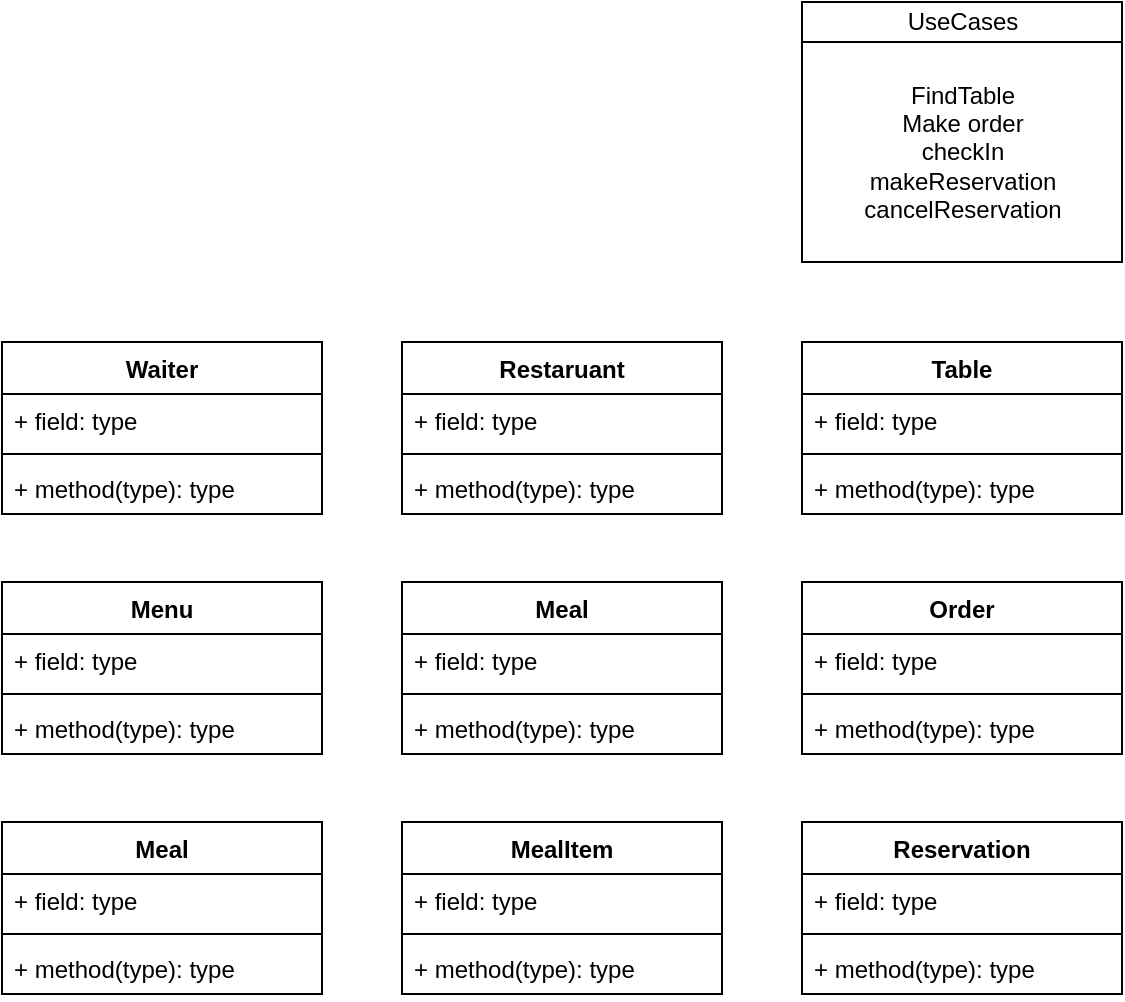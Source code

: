 <mxfile version="14.7.7" type="github">
  <diagram id="zlAXnXmUfwZvecLaY-P1" name="Page-1">
    <mxGraphModel dx="1662" dy="794" grid="1" gridSize="10" guides="1" tooltips="1" connect="1" arrows="1" fold="1" page="1" pageScale="1" pageWidth="850" pageHeight="1100" math="0" shadow="0">
      <root>
        <mxCell id="0" />
        <mxCell id="1" parent="0" />
        <mxCell id="X6Ru6zkWsFdic3VHfdXA-1" value="Restaruant" style="swimlane;fontStyle=1;align=center;verticalAlign=top;childLayout=stackLayout;horizontal=1;startSize=26;horizontalStack=0;resizeParent=1;resizeParentMax=0;resizeLast=0;collapsible=1;marginBottom=0;" vertex="1" parent="1">
          <mxGeometry x="320" y="360" width="160" height="86" as="geometry" />
        </mxCell>
        <mxCell id="X6Ru6zkWsFdic3VHfdXA-2" value="+ field: type" style="text;strokeColor=none;fillColor=none;align=left;verticalAlign=top;spacingLeft=4;spacingRight=4;overflow=hidden;rotatable=0;points=[[0,0.5],[1,0.5]];portConstraint=eastwest;" vertex="1" parent="X6Ru6zkWsFdic3VHfdXA-1">
          <mxGeometry y="26" width="160" height="26" as="geometry" />
        </mxCell>
        <mxCell id="X6Ru6zkWsFdic3VHfdXA-3" value="" style="line;strokeWidth=1;fillColor=none;align=left;verticalAlign=middle;spacingTop=-1;spacingLeft=3;spacingRight=3;rotatable=0;labelPosition=right;points=[];portConstraint=eastwest;" vertex="1" parent="X6Ru6zkWsFdic3VHfdXA-1">
          <mxGeometry y="52" width="160" height="8" as="geometry" />
        </mxCell>
        <mxCell id="X6Ru6zkWsFdic3VHfdXA-4" value="+ method(type): type" style="text;strokeColor=none;fillColor=none;align=left;verticalAlign=top;spacingLeft=4;spacingRight=4;overflow=hidden;rotatable=0;points=[[0,0.5],[1,0.5]];portConstraint=eastwest;" vertex="1" parent="X6Ru6zkWsFdic3VHfdXA-1">
          <mxGeometry y="60" width="160" height="26" as="geometry" />
        </mxCell>
        <mxCell id="X6Ru6zkWsFdic3VHfdXA-5" value="Meal" style="swimlane;fontStyle=1;align=center;verticalAlign=top;childLayout=stackLayout;horizontal=1;startSize=26;horizontalStack=0;resizeParent=1;resizeParentMax=0;resizeLast=0;collapsible=1;marginBottom=0;" vertex="1" parent="1">
          <mxGeometry x="320" y="480" width="160" height="86" as="geometry" />
        </mxCell>
        <mxCell id="X6Ru6zkWsFdic3VHfdXA-6" value="+ field: type" style="text;strokeColor=none;fillColor=none;align=left;verticalAlign=top;spacingLeft=4;spacingRight=4;overflow=hidden;rotatable=0;points=[[0,0.5],[1,0.5]];portConstraint=eastwest;" vertex="1" parent="X6Ru6zkWsFdic3VHfdXA-5">
          <mxGeometry y="26" width="160" height="26" as="geometry" />
        </mxCell>
        <mxCell id="X6Ru6zkWsFdic3VHfdXA-7" value="" style="line;strokeWidth=1;fillColor=none;align=left;verticalAlign=middle;spacingTop=-1;spacingLeft=3;spacingRight=3;rotatable=0;labelPosition=right;points=[];portConstraint=eastwest;" vertex="1" parent="X6Ru6zkWsFdic3VHfdXA-5">
          <mxGeometry y="52" width="160" height="8" as="geometry" />
        </mxCell>
        <mxCell id="X6Ru6zkWsFdic3VHfdXA-8" value="+ method(type): type" style="text;strokeColor=none;fillColor=none;align=left;verticalAlign=top;spacingLeft=4;spacingRight=4;overflow=hidden;rotatable=0;points=[[0,0.5],[1,0.5]];portConstraint=eastwest;" vertex="1" parent="X6Ru6zkWsFdic3VHfdXA-5">
          <mxGeometry y="60" width="160" height="26" as="geometry" />
        </mxCell>
        <mxCell id="X6Ru6zkWsFdic3VHfdXA-9" value="Table" style="swimlane;fontStyle=1;align=center;verticalAlign=top;childLayout=stackLayout;horizontal=1;startSize=26;horizontalStack=0;resizeParent=1;resizeParentMax=0;resizeLast=0;collapsible=1;marginBottom=0;" vertex="1" parent="1">
          <mxGeometry x="520" y="360" width="160" height="86" as="geometry" />
        </mxCell>
        <mxCell id="X6Ru6zkWsFdic3VHfdXA-10" value="+ field: type" style="text;strokeColor=none;fillColor=none;align=left;verticalAlign=top;spacingLeft=4;spacingRight=4;overflow=hidden;rotatable=0;points=[[0,0.5],[1,0.5]];portConstraint=eastwest;" vertex="1" parent="X6Ru6zkWsFdic3VHfdXA-9">
          <mxGeometry y="26" width="160" height="26" as="geometry" />
        </mxCell>
        <mxCell id="X6Ru6zkWsFdic3VHfdXA-11" value="" style="line;strokeWidth=1;fillColor=none;align=left;verticalAlign=middle;spacingTop=-1;spacingLeft=3;spacingRight=3;rotatable=0;labelPosition=right;points=[];portConstraint=eastwest;" vertex="1" parent="X6Ru6zkWsFdic3VHfdXA-9">
          <mxGeometry y="52" width="160" height="8" as="geometry" />
        </mxCell>
        <mxCell id="X6Ru6zkWsFdic3VHfdXA-12" value="+ method(type): type" style="text;strokeColor=none;fillColor=none;align=left;verticalAlign=top;spacingLeft=4;spacingRight=4;overflow=hidden;rotatable=0;points=[[0,0.5],[1,0.5]];portConstraint=eastwest;" vertex="1" parent="X6Ru6zkWsFdic3VHfdXA-9">
          <mxGeometry y="60" width="160" height="26" as="geometry" />
        </mxCell>
        <mxCell id="X6Ru6zkWsFdic3VHfdXA-13" value="Order" style="swimlane;fontStyle=1;align=center;verticalAlign=top;childLayout=stackLayout;horizontal=1;startSize=26;horizontalStack=0;resizeParent=1;resizeParentMax=0;resizeLast=0;collapsible=1;marginBottom=0;" vertex="1" parent="1">
          <mxGeometry x="520" y="480" width="160" height="86" as="geometry" />
        </mxCell>
        <mxCell id="X6Ru6zkWsFdic3VHfdXA-14" value="+ field: type" style="text;strokeColor=none;fillColor=none;align=left;verticalAlign=top;spacingLeft=4;spacingRight=4;overflow=hidden;rotatable=0;points=[[0,0.5],[1,0.5]];portConstraint=eastwest;" vertex="1" parent="X6Ru6zkWsFdic3VHfdXA-13">
          <mxGeometry y="26" width="160" height="26" as="geometry" />
        </mxCell>
        <mxCell id="X6Ru6zkWsFdic3VHfdXA-15" value="" style="line;strokeWidth=1;fillColor=none;align=left;verticalAlign=middle;spacingTop=-1;spacingLeft=3;spacingRight=3;rotatable=0;labelPosition=right;points=[];portConstraint=eastwest;" vertex="1" parent="X6Ru6zkWsFdic3VHfdXA-13">
          <mxGeometry y="52" width="160" height="8" as="geometry" />
        </mxCell>
        <mxCell id="X6Ru6zkWsFdic3VHfdXA-16" value="+ method(type): type" style="text;strokeColor=none;fillColor=none;align=left;verticalAlign=top;spacingLeft=4;spacingRight=4;overflow=hidden;rotatable=0;points=[[0,0.5],[1,0.5]];portConstraint=eastwest;" vertex="1" parent="X6Ru6zkWsFdic3VHfdXA-13">
          <mxGeometry y="60" width="160" height="26" as="geometry" />
        </mxCell>
        <mxCell id="X6Ru6zkWsFdic3VHfdXA-18" value="Menu" style="swimlane;fontStyle=1;align=center;verticalAlign=top;childLayout=stackLayout;horizontal=1;startSize=26;horizontalStack=0;resizeParent=1;resizeParentMax=0;resizeLast=0;collapsible=1;marginBottom=0;" vertex="1" parent="1">
          <mxGeometry x="120" y="480" width="160" height="86" as="geometry" />
        </mxCell>
        <mxCell id="X6Ru6zkWsFdic3VHfdXA-19" value="+ field: type" style="text;strokeColor=none;fillColor=none;align=left;verticalAlign=top;spacingLeft=4;spacingRight=4;overflow=hidden;rotatable=0;points=[[0,0.5],[1,0.5]];portConstraint=eastwest;" vertex="1" parent="X6Ru6zkWsFdic3VHfdXA-18">
          <mxGeometry y="26" width="160" height="26" as="geometry" />
        </mxCell>
        <mxCell id="X6Ru6zkWsFdic3VHfdXA-20" value="" style="line;strokeWidth=1;fillColor=none;align=left;verticalAlign=middle;spacingTop=-1;spacingLeft=3;spacingRight=3;rotatable=0;labelPosition=right;points=[];portConstraint=eastwest;" vertex="1" parent="X6Ru6zkWsFdic3VHfdXA-18">
          <mxGeometry y="52" width="160" height="8" as="geometry" />
        </mxCell>
        <mxCell id="X6Ru6zkWsFdic3VHfdXA-21" value="+ method(type): type" style="text;strokeColor=none;fillColor=none;align=left;verticalAlign=top;spacingLeft=4;spacingRight=4;overflow=hidden;rotatable=0;points=[[0,0.5],[1,0.5]];portConstraint=eastwest;" vertex="1" parent="X6Ru6zkWsFdic3VHfdXA-18">
          <mxGeometry y="60" width="160" height="26" as="geometry" />
        </mxCell>
        <mxCell id="X6Ru6zkWsFdic3VHfdXA-22" value="Waiter" style="swimlane;fontStyle=1;align=center;verticalAlign=top;childLayout=stackLayout;horizontal=1;startSize=26;horizontalStack=0;resizeParent=1;resizeParentMax=0;resizeLast=0;collapsible=1;marginBottom=0;" vertex="1" parent="1">
          <mxGeometry x="120" y="360" width="160" height="86" as="geometry" />
        </mxCell>
        <mxCell id="X6Ru6zkWsFdic3VHfdXA-23" value="+ field: type" style="text;strokeColor=none;fillColor=none;align=left;verticalAlign=top;spacingLeft=4;spacingRight=4;overflow=hidden;rotatable=0;points=[[0,0.5],[1,0.5]];portConstraint=eastwest;" vertex="1" parent="X6Ru6zkWsFdic3VHfdXA-22">
          <mxGeometry y="26" width="160" height="26" as="geometry" />
        </mxCell>
        <mxCell id="X6Ru6zkWsFdic3VHfdXA-24" value="" style="line;strokeWidth=1;fillColor=none;align=left;verticalAlign=middle;spacingTop=-1;spacingLeft=3;spacingRight=3;rotatable=0;labelPosition=right;points=[];portConstraint=eastwest;" vertex="1" parent="X6Ru6zkWsFdic3VHfdXA-22">
          <mxGeometry y="52" width="160" height="8" as="geometry" />
        </mxCell>
        <mxCell id="X6Ru6zkWsFdic3VHfdXA-25" value="+ method(type): type" style="text;strokeColor=none;fillColor=none;align=left;verticalAlign=top;spacingLeft=4;spacingRight=4;overflow=hidden;rotatable=0;points=[[0,0.5],[1,0.5]];portConstraint=eastwest;" vertex="1" parent="X6Ru6zkWsFdic3VHfdXA-22">
          <mxGeometry y="60" width="160" height="26" as="geometry" />
        </mxCell>
        <mxCell id="X6Ru6zkWsFdic3VHfdXA-26" value="Meal" style="swimlane;fontStyle=1;align=center;verticalAlign=top;childLayout=stackLayout;horizontal=1;startSize=26;horizontalStack=0;resizeParent=1;resizeParentMax=0;resizeLast=0;collapsible=1;marginBottom=0;" vertex="1" parent="1">
          <mxGeometry x="120" y="600" width="160" height="86" as="geometry" />
        </mxCell>
        <mxCell id="X6Ru6zkWsFdic3VHfdXA-27" value="+ field: type" style="text;strokeColor=none;fillColor=none;align=left;verticalAlign=top;spacingLeft=4;spacingRight=4;overflow=hidden;rotatable=0;points=[[0,0.5],[1,0.5]];portConstraint=eastwest;" vertex="1" parent="X6Ru6zkWsFdic3VHfdXA-26">
          <mxGeometry y="26" width="160" height="26" as="geometry" />
        </mxCell>
        <mxCell id="X6Ru6zkWsFdic3VHfdXA-28" value="" style="line;strokeWidth=1;fillColor=none;align=left;verticalAlign=middle;spacingTop=-1;spacingLeft=3;spacingRight=3;rotatable=0;labelPosition=right;points=[];portConstraint=eastwest;" vertex="1" parent="X6Ru6zkWsFdic3VHfdXA-26">
          <mxGeometry y="52" width="160" height="8" as="geometry" />
        </mxCell>
        <mxCell id="X6Ru6zkWsFdic3VHfdXA-29" value="+ method(type): type" style="text;strokeColor=none;fillColor=none;align=left;verticalAlign=top;spacingLeft=4;spacingRight=4;overflow=hidden;rotatable=0;points=[[0,0.5],[1,0.5]];portConstraint=eastwest;" vertex="1" parent="X6Ru6zkWsFdic3VHfdXA-26">
          <mxGeometry y="60" width="160" height="26" as="geometry" />
        </mxCell>
        <mxCell id="X6Ru6zkWsFdic3VHfdXA-30" value="MealItem" style="swimlane;fontStyle=1;align=center;verticalAlign=top;childLayout=stackLayout;horizontal=1;startSize=26;horizontalStack=0;resizeParent=1;resizeParentMax=0;resizeLast=0;collapsible=1;marginBottom=0;" vertex="1" parent="1">
          <mxGeometry x="320" y="600" width="160" height="86" as="geometry" />
        </mxCell>
        <mxCell id="X6Ru6zkWsFdic3VHfdXA-31" value="+ field: type" style="text;strokeColor=none;fillColor=none;align=left;verticalAlign=top;spacingLeft=4;spacingRight=4;overflow=hidden;rotatable=0;points=[[0,0.5],[1,0.5]];portConstraint=eastwest;" vertex="1" parent="X6Ru6zkWsFdic3VHfdXA-30">
          <mxGeometry y="26" width="160" height="26" as="geometry" />
        </mxCell>
        <mxCell id="X6Ru6zkWsFdic3VHfdXA-32" value="" style="line;strokeWidth=1;fillColor=none;align=left;verticalAlign=middle;spacingTop=-1;spacingLeft=3;spacingRight=3;rotatable=0;labelPosition=right;points=[];portConstraint=eastwest;" vertex="1" parent="X6Ru6zkWsFdic3VHfdXA-30">
          <mxGeometry y="52" width="160" height="8" as="geometry" />
        </mxCell>
        <mxCell id="X6Ru6zkWsFdic3VHfdXA-33" value="+ method(type): type" style="text;strokeColor=none;fillColor=none;align=left;verticalAlign=top;spacingLeft=4;spacingRight=4;overflow=hidden;rotatable=0;points=[[0,0.5],[1,0.5]];portConstraint=eastwest;" vertex="1" parent="X6Ru6zkWsFdic3VHfdXA-30">
          <mxGeometry y="60" width="160" height="26" as="geometry" />
        </mxCell>
        <mxCell id="X6Ru6zkWsFdic3VHfdXA-34" value="Reservation" style="swimlane;fontStyle=1;align=center;verticalAlign=top;childLayout=stackLayout;horizontal=1;startSize=26;horizontalStack=0;resizeParent=1;resizeParentMax=0;resizeLast=0;collapsible=1;marginBottom=0;" vertex="1" parent="1">
          <mxGeometry x="520" y="600" width="160" height="86" as="geometry" />
        </mxCell>
        <mxCell id="X6Ru6zkWsFdic3VHfdXA-35" value="+ field: type" style="text;strokeColor=none;fillColor=none;align=left;verticalAlign=top;spacingLeft=4;spacingRight=4;overflow=hidden;rotatable=0;points=[[0,0.5],[1,0.5]];portConstraint=eastwest;" vertex="1" parent="X6Ru6zkWsFdic3VHfdXA-34">
          <mxGeometry y="26" width="160" height="26" as="geometry" />
        </mxCell>
        <mxCell id="X6Ru6zkWsFdic3VHfdXA-36" value="" style="line;strokeWidth=1;fillColor=none;align=left;verticalAlign=middle;spacingTop=-1;spacingLeft=3;spacingRight=3;rotatable=0;labelPosition=right;points=[];portConstraint=eastwest;" vertex="1" parent="X6Ru6zkWsFdic3VHfdXA-34">
          <mxGeometry y="52" width="160" height="8" as="geometry" />
        </mxCell>
        <mxCell id="X6Ru6zkWsFdic3VHfdXA-37" value="+ method(type): type" style="text;strokeColor=none;fillColor=none;align=left;verticalAlign=top;spacingLeft=4;spacingRight=4;overflow=hidden;rotatable=0;points=[[0,0.5],[1,0.5]];portConstraint=eastwest;" vertex="1" parent="X6Ru6zkWsFdic3VHfdXA-34">
          <mxGeometry y="60" width="160" height="26" as="geometry" />
        </mxCell>
        <mxCell id="X6Ru6zkWsFdic3VHfdXA-38" value="UseCases" style="html=1;" vertex="1" parent="1">
          <mxGeometry x="520" y="190" width="160" height="20" as="geometry" />
        </mxCell>
        <mxCell id="X6Ru6zkWsFdic3VHfdXA-39" value="FindTable&lt;br&gt;Make order&lt;br&gt;checkIn&lt;br&gt;makeReservation&lt;br&gt;cancelReservation" style="html=1;" vertex="1" parent="1">
          <mxGeometry x="520" y="210" width="160" height="110" as="geometry" />
        </mxCell>
      </root>
    </mxGraphModel>
  </diagram>
</mxfile>
